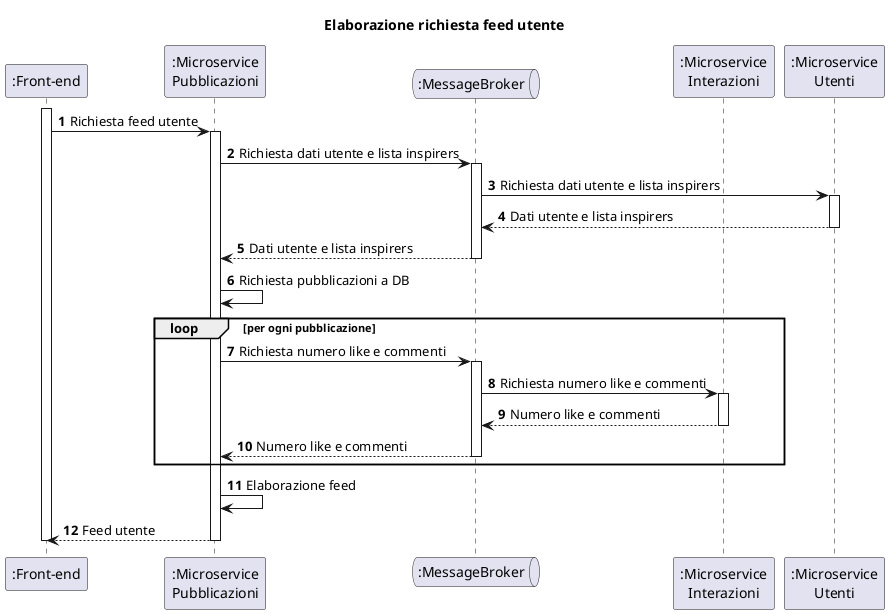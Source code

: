 @startuml
autonumber

title Elaborazione richiesta feed utente

participant ":Front-end" as frontend
participant ":Microservice\nPubblicazioni" as pubblicazioni
queue ":MessageBroker" as mb
participant ":Microservice\nInterazioni" as interazioni
participant ":Microservice\nUtenti" as utenti

activate frontend
frontend -> pubblicazioni : Richiesta feed utente
activate pubblicazioni
pubblicazioni -> mb : Richiesta dati utente e lista inspirers
activate mb
mb -> utenti : Richiesta dati utente e lista inspirers
activate utenti
utenti --> mb : Dati utente e lista inspirers
deactivate utenti
mb --> pubblicazioni : Dati utente e lista inspirers
deactivate mb
pubblicazioni -> pubblicazioni : Richiesta pubblicazioni a DB
loop per ogni pubblicazione
	pubblicazioni -> mb : Richiesta numero like e commenti
	activate mb
	mb -> interazioni : Richiesta numero like e commenti
	activate interazioni
	interazioni --> mb : Numero like e commenti
	deactivate interazioni
	mb --> pubblicazioni : Numero like e commenti
	deactivate mb
end
pubblicazioni -> pubblicazioni : Elaborazione feed
pubblicazioni --> frontend : Feed utente
deactivate pubblicazioni
deactivate frontend
@enduml